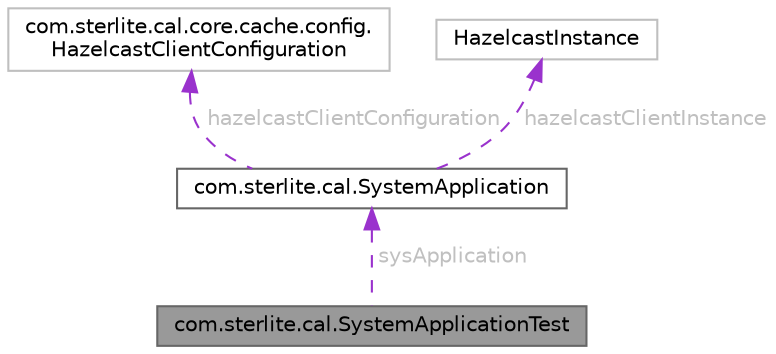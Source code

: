 digraph "com.sterlite.cal.SystemApplicationTest"
{
 // LATEX_PDF_SIZE
  bgcolor="transparent";
  edge [fontname=Helvetica,fontsize=10,labelfontname=Helvetica,labelfontsize=10];
  node [fontname=Helvetica,fontsize=10,shape=box,height=0.2,width=0.4];
  Node1 [id="Node000001",label="com.sterlite.cal.SystemApplicationTest",height=0.2,width=0.4,color="gray40", fillcolor="grey60", style="filled", fontcolor="black",tooltip=" "];
  Node2 -> Node1 [id="edge1_Node000001_Node000002",dir="back",color="darkorchid3",style="dashed",tooltip=" ",label=" sysApplication",fontcolor="grey" ];
  Node2 [id="Node000002",label="com.sterlite.cal.SystemApplication",height=0.2,width=0.4,color="gray40", fillcolor="white", style="filled",URL="$classcom_1_1sterlite_1_1cal_1_1_system_application.html",tooltip=" "];
  Node3 -> Node2 [id="edge2_Node000002_Node000003",dir="back",color="darkorchid3",style="dashed",tooltip=" ",label=" hazelcastClientConfiguration",fontcolor="grey" ];
  Node3 [id="Node000003",label="com.sterlite.cal.core.cache.config.\lHazelcastClientConfiguration",height=0.2,width=0.4,color="grey75", fillcolor="white", style="filled",URL="$classcom_1_1sterlite_1_1cal_1_1core_1_1cache_1_1config_1_1_hazelcast_client_configuration.html",tooltip=" "];
  Node4 -> Node2 [id="edge3_Node000002_Node000004",dir="back",color="darkorchid3",style="dashed",tooltip=" ",label=" hazelcastClientInstance",fontcolor="grey" ];
  Node4 [id="Node000004",label="HazelcastInstance",height=0.2,width=0.4,color="grey75", fillcolor="white", style="filled",tooltip=" "];
}
